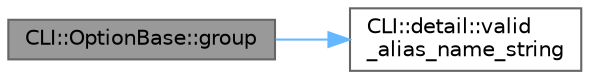 digraph "CLI::OptionBase::group"
{
 // LATEX_PDF_SIZE
  bgcolor="transparent";
  edge [fontname=Helvetica,fontsize=10,labelfontname=Helvetica,labelfontsize=10];
  node [fontname=Helvetica,fontsize=10,shape=box,height=0.2,width=0.4];
  rankdir="LR";
  Node1 [id="Node000001",label="CLI::OptionBase::group",height=0.2,width=0.4,color="gray40", fillcolor="grey60", style="filled", fontcolor="black",tooltip="Changes the group membership"];
  Node1 -> Node2 [id="edge2_Node000001_Node000002",color="steelblue1",style="solid",tooltip=" "];
  Node2 [id="Node000002",label="CLI::detail::valid\l_alias_name_string",height=0.2,width=0.4,color="grey40", fillcolor="white", style="filled",URL="$namespace_c_l_i_1_1detail.html#ac75f9ea4aa9649b9b3890bdcbc64b75a",tooltip="Verify an app name"];
}
